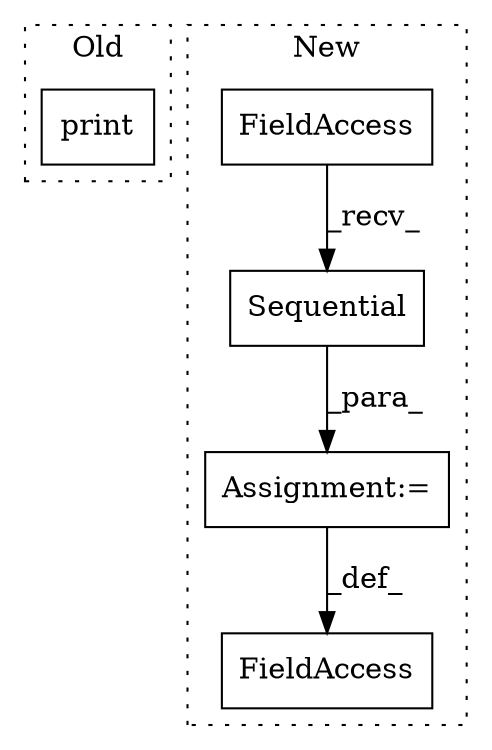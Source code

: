 digraph G {
subgraph cluster0 {
1 [label="print" a="32" s="3284,3319" l="6,1" shape="box"];
label = "Old";
style="dotted";
}
subgraph cluster1 {
2 [label="Sequential" a="32" s="4193,4240" l="11,1" shape="box"];
3 [label="FieldAccess" a="22" s="4184" l="5" shape="box"];
4 [label="FieldAccess" a="22" s="4176" l="7" shape="box"];
5 [label="Assignment:=" a="7" s="4183" l="1" shape="box"];
label = "New";
style="dotted";
}
2 -> 5 [label="_para_"];
3 -> 2 [label="_recv_"];
5 -> 4 [label="_def_"];
}